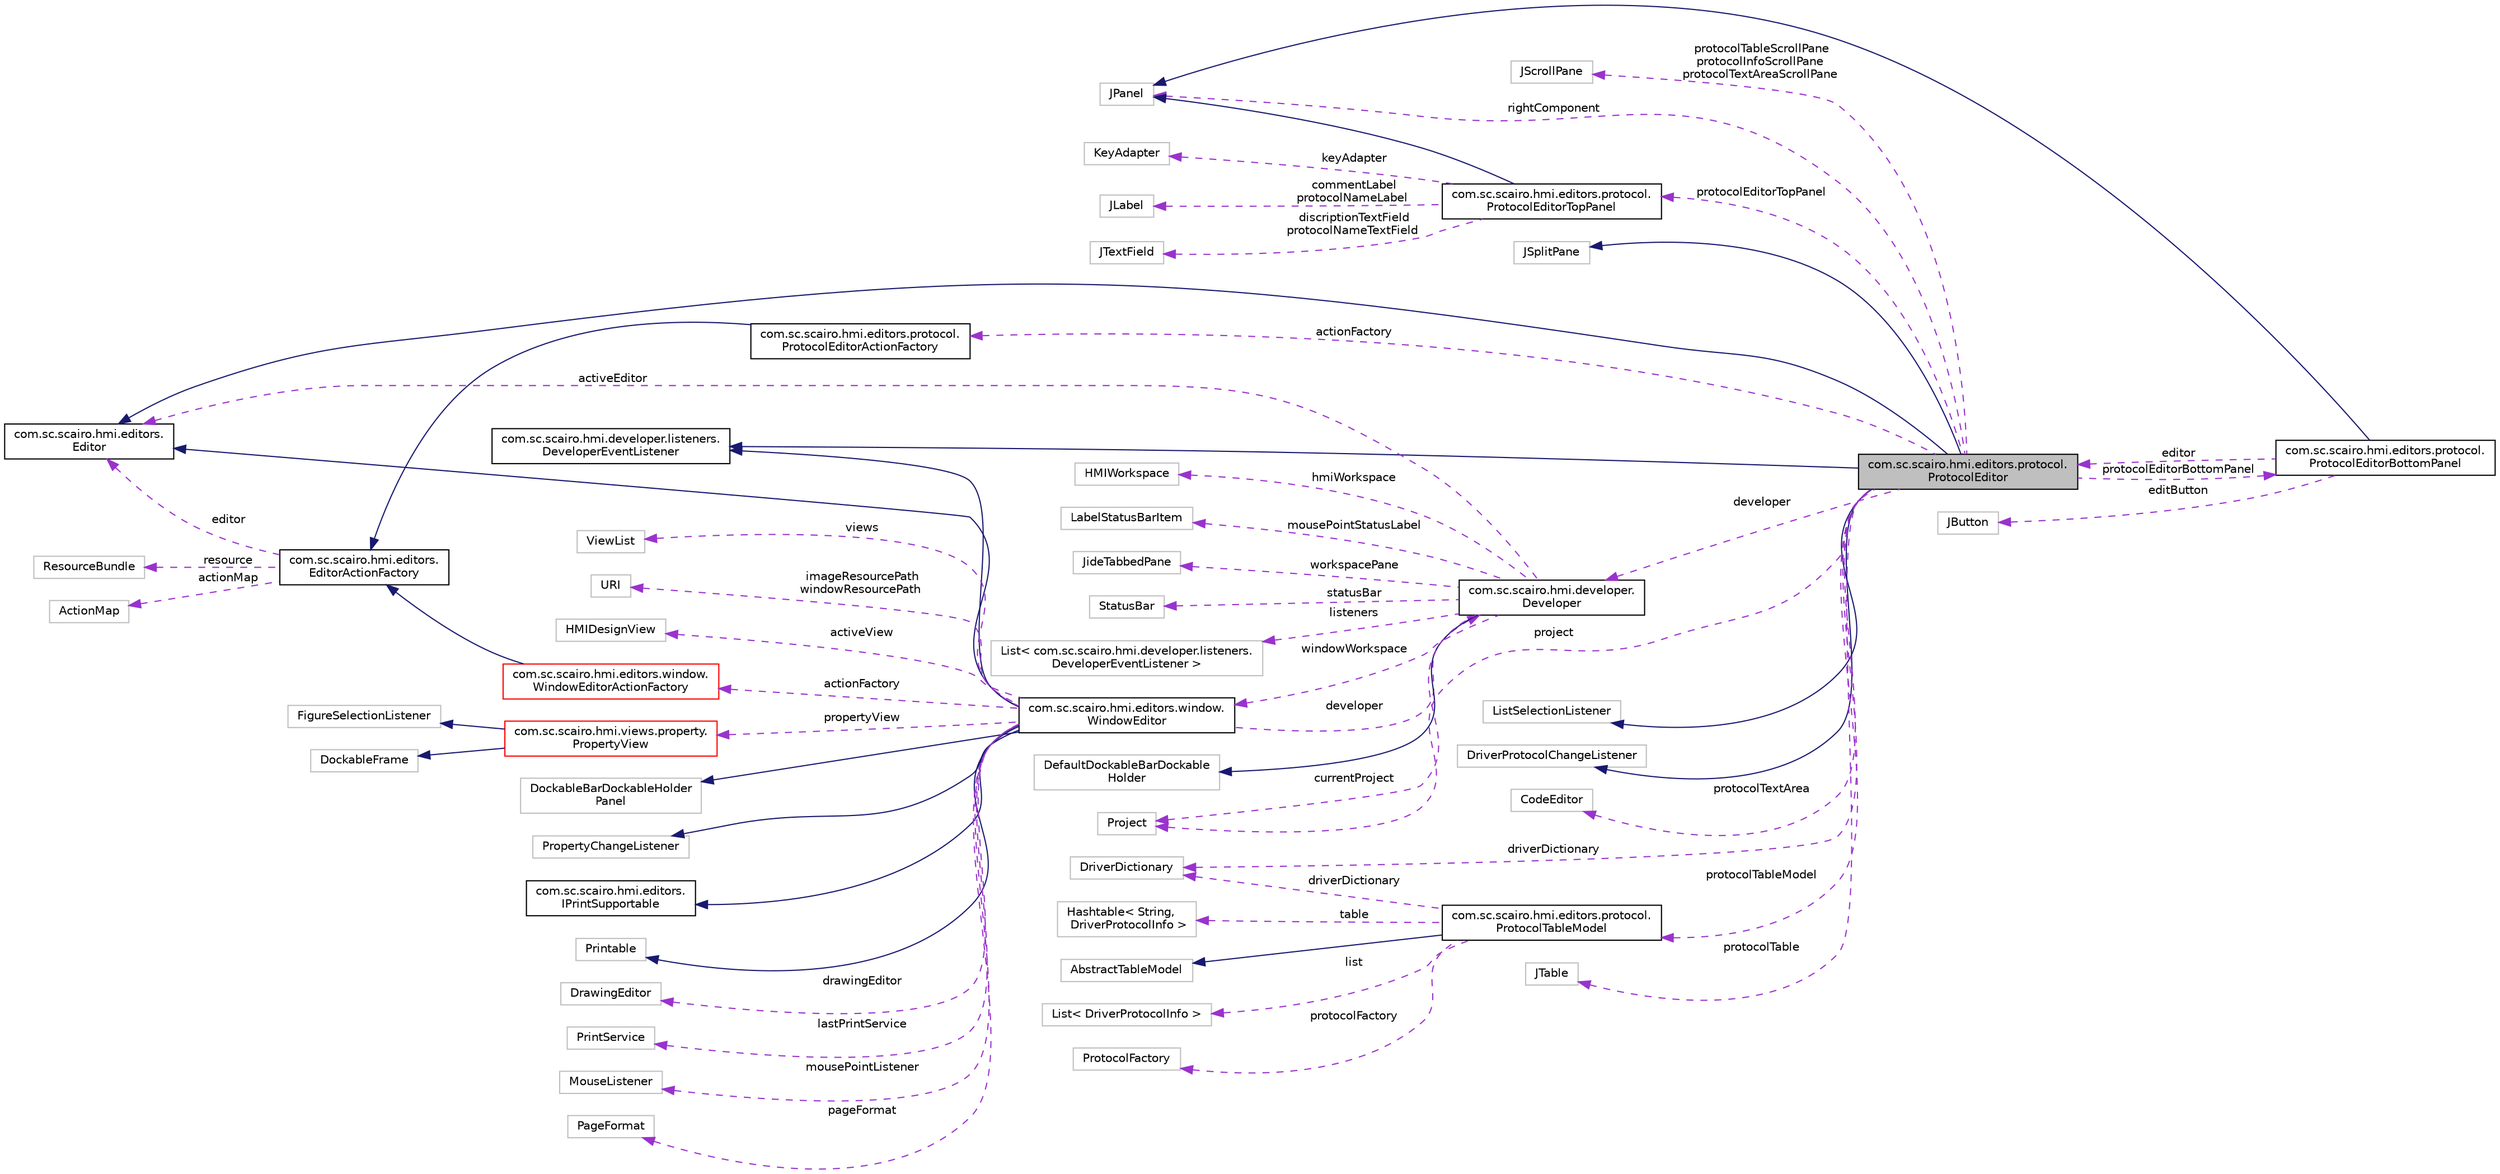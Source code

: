 digraph "com.sc.scairo.hmi.editors.protocol.ProtocolEditor"
{
 // LATEX_PDF_SIZE
  edge [fontname="Helvetica",fontsize="10",labelfontname="Helvetica",labelfontsize="10"];
  node [fontname="Helvetica",fontsize="10",shape=record];
  rankdir="LR";
  Node1 [label="com.sc.scairo.hmi.editors.protocol.\lProtocolEditor",height=0.2,width=0.4,color="black", fillcolor="grey75", style="filled", fontcolor="black",tooltip=" "];
  Node2 -> Node1 [dir="back",color="midnightblue",fontsize="10",style="solid",fontname="Helvetica"];
  Node2 [label="JSplitPane",height=0.2,width=0.4,color="grey75", fillcolor="white", style="filled",tooltip=" "];
  Node3 -> Node1 [dir="back",color="midnightblue",fontsize="10",style="solid",fontname="Helvetica"];
  Node3 [label="com.sc.scairo.hmi.developer.listeners.\lDeveloperEventListener",height=0.2,width=0.4,color="black", fillcolor="white", style="filled",URL="$interfacecom_1_1sc_1_1scairo_1_1hmi_1_1developer_1_1listeners_1_1_developer_event_listener.html",tooltip=" "];
  Node4 -> Node1 [dir="back",color="midnightblue",fontsize="10",style="solid",fontname="Helvetica"];
  Node4 [label="com.sc.scairo.hmi.editors.\lEditor",height=0.2,width=0.4,color="black", fillcolor="white", style="filled",URL="$interfacecom_1_1sc_1_1scairo_1_1hmi_1_1editors_1_1_editor.html",tooltip=" "];
  Node5 -> Node1 [dir="back",color="midnightblue",fontsize="10",style="solid",fontname="Helvetica"];
  Node5 [label="ListSelectionListener",height=0.2,width=0.4,color="grey75", fillcolor="white", style="filled",tooltip=" "];
  Node6 -> Node1 [dir="back",color="midnightblue",fontsize="10",style="solid",fontname="Helvetica"];
  Node6 [label="DriverProtocolChangeListener",height=0.2,width=0.4,color="grey75", fillcolor="white", style="filled",tooltip=" "];
  Node7 -> Node1 [dir="back",color="darkorchid3",fontsize="10",style="dashed",label=" actionFactory" ,fontname="Helvetica"];
  Node7 [label="com.sc.scairo.hmi.editors.protocol.\lProtocolEditorActionFactory",height=0.2,width=0.4,color="black", fillcolor="white", style="filled",URL="$classcom_1_1sc_1_1scairo_1_1hmi_1_1editors_1_1protocol_1_1_protocol_editor_action_factory.html",tooltip=" "];
  Node8 -> Node7 [dir="back",color="midnightblue",fontsize="10",style="solid",fontname="Helvetica"];
  Node8 [label="com.sc.scairo.hmi.editors.\lEditorActionFactory",height=0.2,width=0.4,color="black", fillcolor="white", style="filled",URL="$classcom_1_1sc_1_1scairo_1_1hmi_1_1editors_1_1_editor_action_factory.html",tooltip=" "];
  Node9 -> Node8 [dir="back",color="darkorchid3",fontsize="10",style="dashed",label=" resource" ,fontname="Helvetica"];
  Node9 [label="ResourceBundle",height=0.2,width=0.4,color="grey75", fillcolor="white", style="filled",tooltip=" "];
  Node10 -> Node8 [dir="back",color="darkorchid3",fontsize="10",style="dashed",label=" actionMap" ,fontname="Helvetica"];
  Node10 [label="ActionMap",height=0.2,width=0.4,color="grey75", fillcolor="white", style="filled",tooltip=" "];
  Node4 -> Node8 [dir="back",color="darkorchid3",fontsize="10",style="dashed",label=" editor" ,fontname="Helvetica"];
  Node11 -> Node1 [dir="back",color="darkorchid3",fontsize="10",style="dashed",label=" protocolEditorTopPanel" ,fontname="Helvetica"];
  Node11 [label="com.sc.scairo.hmi.editors.protocol.\lProtocolEditorTopPanel",height=0.2,width=0.4,color="black", fillcolor="white", style="filled",URL="$classcom_1_1sc_1_1scairo_1_1hmi_1_1editors_1_1protocol_1_1_protocol_editor_top_panel.html",tooltip=" "];
  Node12 -> Node11 [dir="back",color="midnightblue",fontsize="10",style="solid",fontname="Helvetica"];
  Node12 [label="JPanel",height=0.2,width=0.4,color="grey75", fillcolor="white", style="filled",tooltip=" "];
  Node13 -> Node11 [dir="back",color="darkorchid3",fontsize="10",style="dashed",label=" discriptionTextField\nprotocolNameTextField" ,fontname="Helvetica"];
  Node13 [label="JTextField",height=0.2,width=0.4,color="grey75", fillcolor="white", style="filled",tooltip=" "];
  Node14 -> Node11 [dir="back",color="darkorchid3",fontsize="10",style="dashed",label=" keyAdapter" ,fontname="Helvetica"];
  Node14 [label="KeyAdapter",height=0.2,width=0.4,color="grey75", fillcolor="white", style="filled",tooltip=" "];
  Node15 -> Node11 [dir="back",color="darkorchid3",fontsize="10",style="dashed",label=" commentLabel\nprotocolNameLabel" ,fontname="Helvetica"];
  Node15 [label="JLabel",height=0.2,width=0.4,color="grey75", fillcolor="white", style="filled",tooltip=" "];
  Node16 -> Node1 [dir="back",color="darkorchid3",fontsize="10",style="dashed",label=" protocolTextArea" ,fontname="Helvetica"];
  Node16 [label="CodeEditor",height=0.2,width=0.4,color="grey75", fillcolor="white", style="filled",tooltip=" "];
  Node17 -> Node1 [dir="back",color="darkorchid3",fontsize="10",style="dashed",label=" protocolEditorBottomPanel" ,fontname="Helvetica"];
  Node17 [label="com.sc.scairo.hmi.editors.protocol.\lProtocolEditorBottomPanel",height=0.2,width=0.4,color="black", fillcolor="white", style="filled",URL="$classcom_1_1sc_1_1scairo_1_1hmi_1_1editors_1_1protocol_1_1_protocol_editor_bottom_panel.html",tooltip=" "];
  Node12 -> Node17 [dir="back",color="midnightblue",fontsize="10",style="solid",fontname="Helvetica"];
  Node18 -> Node17 [dir="back",color="darkorchid3",fontsize="10",style="dashed",label=" editButton" ,fontname="Helvetica"];
  Node18 [label="JButton",height=0.2,width=0.4,color="grey75", fillcolor="white", style="filled",tooltip=" "];
  Node1 -> Node17 [dir="back",color="darkorchid3",fontsize="10",style="dashed",label=" editor" ,fontname="Helvetica"];
  Node19 -> Node1 [dir="back",color="darkorchid3",fontsize="10",style="dashed",label=" driverDictionary" ,fontname="Helvetica"];
  Node19 [label="DriverDictionary",height=0.2,width=0.4,color="grey75", fillcolor="white", style="filled",tooltip=" "];
  Node20 -> Node1 [dir="back",color="darkorchid3",fontsize="10",style="dashed",label=" protocolTable" ,fontname="Helvetica"];
  Node20 [label="JTable",height=0.2,width=0.4,color="grey75", fillcolor="white", style="filled",tooltip=" "];
  Node12 -> Node1 [dir="back",color="darkorchid3",fontsize="10",style="dashed",label=" rightComponent" ,fontname="Helvetica"];
  Node21 -> Node1 [dir="back",color="darkorchid3",fontsize="10",style="dashed",label=" developer" ,fontname="Helvetica"];
  Node21 [label="com.sc.scairo.hmi.developer.\lDeveloper",height=0.2,width=0.4,color="black", fillcolor="white", style="filled",URL="$classcom_1_1sc_1_1scairo_1_1hmi_1_1developer_1_1_developer.html",tooltip=" "];
  Node22 -> Node21 [dir="back",color="midnightblue",fontsize="10",style="solid",fontname="Helvetica"];
  Node22 [label="DefaultDockableBarDockable\lHolder",height=0.2,width=0.4,color="grey75", fillcolor="white", style="filled",tooltip=" "];
  Node23 -> Node21 [dir="back",color="darkorchid3",fontsize="10",style="dashed",label=" hmiWorkspace" ,fontname="Helvetica"];
  Node23 [label="HMIWorkspace",height=0.2,width=0.4,color="grey75", fillcolor="white", style="filled",tooltip=" "];
  Node24 -> Node21 [dir="back",color="darkorchid3",fontsize="10",style="dashed",label=" windowWorkspace" ,fontname="Helvetica"];
  Node24 [label="com.sc.scairo.hmi.editors.window.\lWindowEditor",height=0.2,width=0.4,color="black", fillcolor="white", style="filled",URL="$classcom_1_1sc_1_1scairo_1_1hmi_1_1editors_1_1window_1_1_window_editor.html",tooltip=" "];
  Node25 -> Node24 [dir="back",color="midnightblue",fontsize="10",style="solid",fontname="Helvetica"];
  Node25 [label="DockableBarDockableHolder\lPanel",height=0.2,width=0.4,color="grey75", fillcolor="white", style="filled",tooltip=" "];
  Node3 -> Node24 [dir="back",color="midnightblue",fontsize="10",style="solid",fontname="Helvetica"];
  Node26 -> Node24 [dir="back",color="midnightblue",fontsize="10",style="solid",fontname="Helvetica"];
  Node26 [label="PropertyChangeListener",height=0.2,width=0.4,color="grey75", fillcolor="white", style="filled",tooltip=" "];
  Node4 -> Node24 [dir="back",color="midnightblue",fontsize="10",style="solid",fontname="Helvetica"];
  Node27 -> Node24 [dir="back",color="midnightblue",fontsize="10",style="solid",fontname="Helvetica"];
  Node27 [label="com.sc.scairo.hmi.editors.\lIPrintSupportable",height=0.2,width=0.4,color="black", fillcolor="white", style="filled",URL="$interfacecom_1_1sc_1_1scairo_1_1hmi_1_1editors_1_1_i_print_supportable.html",tooltip=" "];
  Node28 -> Node24 [dir="back",color="midnightblue",fontsize="10",style="solid",fontname="Helvetica"];
  Node28 [label="Printable",height=0.2,width=0.4,color="grey75", fillcolor="white", style="filled",tooltip=" "];
  Node29 -> Node24 [dir="back",color="darkorchid3",fontsize="10",style="dashed",label=" drawingEditor" ,fontname="Helvetica"];
  Node29 [label="DrawingEditor",height=0.2,width=0.4,color="grey75", fillcolor="white", style="filled",tooltip=" "];
  Node30 -> Node24 [dir="back",color="darkorchid3",fontsize="10",style="dashed",label=" lastPrintService" ,fontname="Helvetica"];
  Node30 [label="PrintService",height=0.2,width=0.4,color="grey75", fillcolor="white", style="filled",tooltip=" "];
  Node31 -> Node24 [dir="back",color="darkorchid3",fontsize="10",style="dashed",label=" mousePointListener" ,fontname="Helvetica"];
  Node31 [label="MouseListener",height=0.2,width=0.4,color="grey75", fillcolor="white", style="filled",tooltip=" "];
  Node32 -> Node24 [dir="back",color="darkorchid3",fontsize="10",style="dashed",label=" pageFormat" ,fontname="Helvetica"];
  Node32 [label="PageFormat",height=0.2,width=0.4,color="grey75", fillcolor="white", style="filled",tooltip=" "];
  Node33 -> Node24 [dir="back",color="darkorchid3",fontsize="10",style="dashed",label=" views" ,fontname="Helvetica"];
  Node33 [label="ViewList",height=0.2,width=0.4,color="grey75", fillcolor="white", style="filled",tooltip=" "];
  Node34 -> Node24 [dir="back",color="darkorchid3",fontsize="10",style="dashed",label=" imageResourcePath\nwindowResourcePath" ,fontname="Helvetica"];
  Node34 [label="URI",height=0.2,width=0.4,color="grey75", fillcolor="white", style="filled",tooltip=" "];
  Node35 -> Node24 [dir="back",color="darkorchid3",fontsize="10",style="dashed",label=" activeView" ,fontname="Helvetica"];
  Node35 [label="HMIDesignView",height=0.2,width=0.4,color="grey75", fillcolor="white", style="filled",tooltip=" "];
  Node21 -> Node24 [dir="back",color="darkorchid3",fontsize="10",style="dashed",label=" developer" ,fontname="Helvetica"];
  Node36 -> Node24 [dir="back",color="darkorchid3",fontsize="10",style="dashed",label=" propertyView" ,fontname="Helvetica"];
  Node36 [label="com.sc.scairo.hmi.views.property.\lPropertyView",height=0.2,width=0.4,color="red", fillcolor="white", style="filled",URL="$classcom_1_1sc_1_1scairo_1_1hmi_1_1views_1_1property_1_1_property_view.html",tooltip=" "];
  Node37 -> Node36 [dir="back",color="midnightblue",fontsize="10",style="solid",fontname="Helvetica"];
  Node37 [label="DockableFrame",height=0.2,width=0.4,color="grey75", fillcolor="white", style="filled",tooltip=" "];
  Node38 -> Node36 [dir="back",color="midnightblue",fontsize="10",style="solid",fontname="Helvetica"];
  Node38 [label="FigureSelectionListener",height=0.2,width=0.4,color="grey75", fillcolor="white", style="filled",tooltip=" "];
  Node62 -> Node24 [dir="back",color="darkorchid3",fontsize="10",style="dashed",label=" actionFactory" ,fontname="Helvetica"];
  Node62 [label="com.sc.scairo.hmi.editors.window.\lWindowEditorActionFactory",height=0.2,width=0.4,color="red", fillcolor="white", style="filled",URL="$classcom_1_1sc_1_1scairo_1_1hmi_1_1editors_1_1window_1_1_window_editor_action_factory.html",tooltip=" "];
  Node8 -> Node62 [dir="back",color="midnightblue",fontsize="10",style="solid",fontname="Helvetica"];
  Node67 -> Node21 [dir="back",color="darkorchid3",fontsize="10",style="dashed",label=" mousePointStatusLabel" ,fontname="Helvetica"];
  Node67 [label="LabelStatusBarItem",height=0.2,width=0.4,color="grey75", fillcolor="white", style="filled",tooltip=" "];
  Node68 -> Node21 [dir="back",color="darkorchid3",fontsize="10",style="dashed",label=" workspacePane" ,fontname="Helvetica"];
  Node68 [label="JideTabbedPane",height=0.2,width=0.4,color="grey75", fillcolor="white", style="filled",tooltip=" "];
  Node69 -> Node21 [dir="back",color="darkorchid3",fontsize="10",style="dashed",label=" statusBar" ,fontname="Helvetica"];
  Node69 [label="StatusBar",height=0.2,width=0.4,color="grey75", fillcolor="white", style="filled",tooltip=" "];
  Node70 -> Node21 [dir="back",color="darkorchid3",fontsize="10",style="dashed",label=" currentProject" ,fontname="Helvetica"];
  Node70 [label="Project",height=0.2,width=0.4,color="grey75", fillcolor="white", style="filled",tooltip=" "];
  Node71 -> Node21 [dir="back",color="darkorchid3",fontsize="10",style="dashed",label=" listeners" ,fontname="Helvetica"];
  Node71 [label="List\< com.sc.scairo.hmi.developer.listeners.\lDeveloperEventListener \>",height=0.2,width=0.4,color="grey75", fillcolor="white", style="filled",tooltip=" "];
  Node4 -> Node21 [dir="back",color="darkorchid3",fontsize="10",style="dashed",label=" activeEditor" ,fontname="Helvetica"];
  Node70 -> Node1 [dir="back",color="darkorchid3",fontsize="10",style="dashed",label=" project" ,fontname="Helvetica"];
  Node72 -> Node1 [dir="back",color="darkorchid3",fontsize="10",style="dashed",label=" protocolTableModel" ,fontname="Helvetica"];
  Node72 [label="com.sc.scairo.hmi.editors.protocol.\lProtocolTableModel",height=0.2,width=0.4,color="black", fillcolor="white", style="filled",URL="$classcom_1_1sc_1_1scairo_1_1hmi_1_1editors_1_1protocol_1_1_protocol_table_model.html",tooltip=" "];
  Node73 -> Node72 [dir="back",color="midnightblue",fontsize="10",style="solid",fontname="Helvetica"];
  Node73 [label="AbstractTableModel",height=0.2,width=0.4,color="grey75", fillcolor="white", style="filled",tooltip=" "];
  Node74 -> Node72 [dir="back",color="darkorchid3",fontsize="10",style="dashed",label=" list" ,fontname="Helvetica"];
  Node74 [label="List\< DriverProtocolInfo \>",height=0.2,width=0.4,color="grey75", fillcolor="white", style="filled",tooltip=" "];
  Node75 -> Node72 [dir="back",color="darkorchid3",fontsize="10",style="dashed",label=" protocolFactory" ,fontname="Helvetica"];
  Node75 [label="ProtocolFactory",height=0.2,width=0.4,color="grey75", fillcolor="white", style="filled",tooltip=" "];
  Node19 -> Node72 [dir="back",color="darkorchid3",fontsize="10",style="dashed",label=" driverDictionary" ,fontname="Helvetica"];
  Node76 -> Node72 [dir="back",color="darkorchid3",fontsize="10",style="dashed",label=" table" ,fontname="Helvetica"];
  Node76 [label="Hashtable\< String,\l DriverProtocolInfo \>",height=0.2,width=0.4,color="grey75", fillcolor="white", style="filled",tooltip=" "];
  Node77 -> Node1 [dir="back",color="darkorchid3",fontsize="10",style="dashed",label=" protocolTableScrollPane\nprotocolInfoScrollPane\nprotocolTextAreaScrollPane" ,fontname="Helvetica"];
  Node77 [label="JScrollPane",height=0.2,width=0.4,color="grey75", fillcolor="white", style="filled",tooltip=" "];
}
